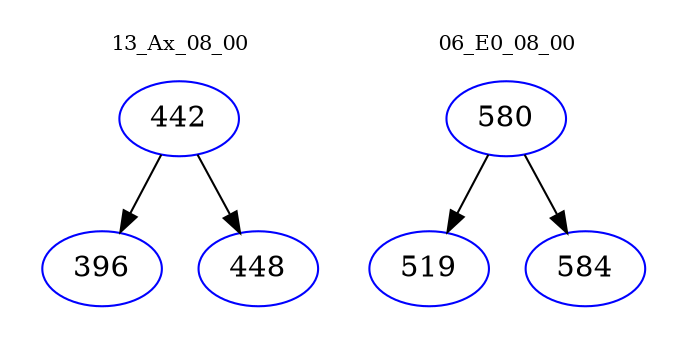 digraph{
subgraph cluster_0 {
color = white
label = "13_Ax_08_00";
fontsize=10;
T0_442 [label="442", color="blue"]
T0_442 -> T0_396 [color="black"]
T0_396 [label="396", color="blue"]
T0_442 -> T0_448 [color="black"]
T0_448 [label="448", color="blue"]
}
subgraph cluster_1 {
color = white
label = "06_E0_08_00";
fontsize=10;
T1_580 [label="580", color="blue"]
T1_580 -> T1_519 [color="black"]
T1_519 [label="519", color="blue"]
T1_580 -> T1_584 [color="black"]
T1_584 [label="584", color="blue"]
}
}
